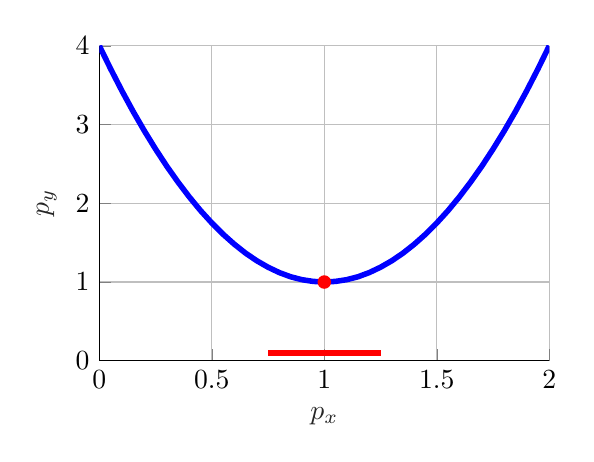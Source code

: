 % This file was created by matlab2tikz.
%
%The latest updates can be retrieved from
%  http://www.mathworks.com/matlabcentral/fileexchange/22022-matlab2tikz-matlab2tikz
%where you can also make suggestions and rate matlab2tikz.
%
\begin{tikzpicture}

\begin{axis}[%
width=5.714cm,
height=4cm,
at={(0cm,0cm)},
scale only axis,
xmin=0,
xmax=2,
xlabel style={font=\color{white!15!black}},
xlabel={$p_{x}$},
ymin=0,
ymax=4,
ylabel style={font=\color{white!15!black}},
ylabel={$p_{y}$},
axis background/.style={fill=white},
axis x line*=bottom,
axis y line*=left,
xmajorgrids,
ymajorgrids
]
\addplot [color=blue, line width=2.0pt, forget plot]
  table[row sep=crcr]{%
0	4\\
0.05	3.708\\
0.1	3.43\\
0.15	3.167\\
0.2	2.92\\
0.25	2.688\\
0.3	2.47\\
0.35	2.268\\
0.4	2.08\\
0.45	1.907\\
0.5	1.75\\
0.55	1.607\\
0.6	1.48\\
0.65	1.367\\
0.7	1.27\\
0.75	1.188\\
0.8	1.12\\
0.85	1.067\\
0.9	1.03\\
0.95	1.008\\
1	1\\
1.05	1.008\\
1.1	1.03\\
1.15	1.067\\
1.2	1.12\\
1.25	1.188\\
1.3	1.27\\
1.35	1.367\\
1.4	1.48\\
1.45	1.607\\
1.5	1.75\\
1.55	1.907\\
1.6	2.08\\
1.65	2.268\\
1.7	2.47\\
1.75	2.688\\
1.8	2.92\\
1.85	3.167\\
1.9	3.43\\
1.95	3.708\\
2	4\\
};
\addplot [color=red, line width=2.0pt, forget plot]
  table[row sep=crcr]{%
0.75	0.1\\
1.25	0.1\\
};
\addplot[only marks, mark=*, mark options={}, mark size=2.236pt, color=red, fill=red] table[row sep=crcr]{%
x	y\\
1	1\\
};
\end{axis}
\end{tikzpicture}%